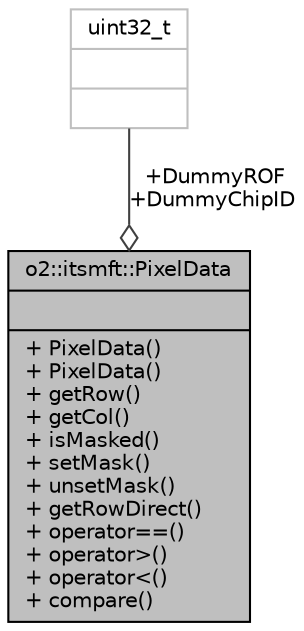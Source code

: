 digraph "o2::itsmft::PixelData"
{
 // INTERACTIVE_SVG=YES
  bgcolor="transparent";
  edge [fontname="Helvetica",fontsize="10",labelfontname="Helvetica",labelfontsize="10"];
  node [fontname="Helvetica",fontsize="10",shape=record];
  Node1 [label="{o2::itsmft::PixelData\n||+ PixelData()\l+ PixelData()\l+ getRow()\l+ getCol()\l+ isMasked()\l+ setMask()\l+ unsetMask()\l+ getRowDirect()\l+ operator==()\l+ operator\>()\l+ operator\<()\l+ compare()\l}",height=0.2,width=0.4,color="black", fillcolor="grey75", style="filled", fontcolor="black"];
  Node2 -> Node1 [color="grey25",fontsize="10",style="solid",label=" +DummyROF\n+DummyChipID" ,arrowhead="odiamond",fontname="Helvetica"];
  Node2 [label="{uint32_t\n||}",height=0.2,width=0.4,color="grey75"];
}

